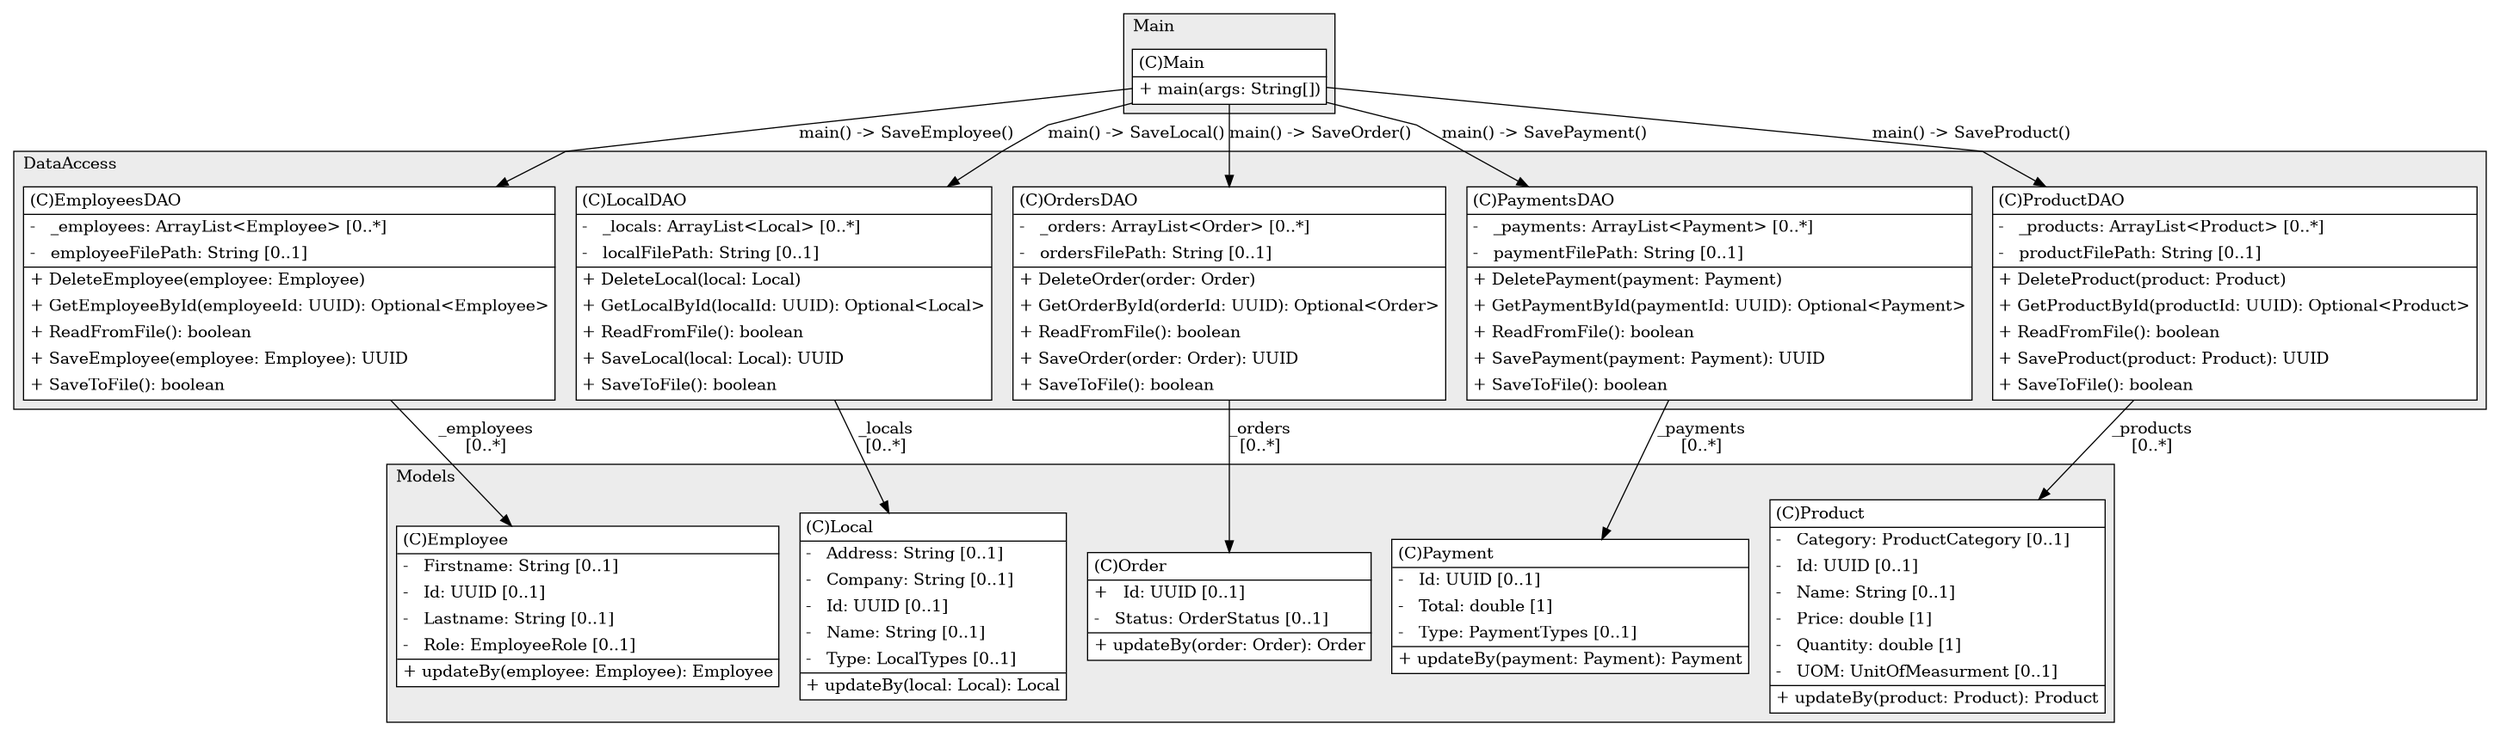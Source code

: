 @startuml

/' diagram meta data start
config=StructureConfiguration;
{
  "projectClassification": {
    "searchMode": "OpenProject", // OpenProject, AllProjects
    "includedProjects": "",
    "pathEndKeywords": "*.impl",
    "isClientPath": "",
    "isClientName": "",
    "isTestPath": "",
    "isTestName": "",
    "isMappingPath": "",
    "isMappingName": "",
    "isDataAccessPath": "",
    "isDataAccessName": "",
    "isDataStructurePath": "",
    "isDataStructureName": "",
    "isInterfaceStructuresPath": "",
    "isInterfaceStructuresName": "",
    "isEntryPointPath": "",
    "isEntryPointName": "",
    "treatFinalFieldsAsMandatory": false
  },
  "graphRestriction": {
    "classPackageExcludeFilter": "",
    "classPackageIncludeFilter": "",
    "classNameExcludeFilter": "",
    "classNameIncludeFilter": "",
    "methodNameExcludeFilter": "",
    "methodNameIncludeFilter": "",
    "removeByInheritance": "", // inheritance/annotation based filtering is done in a second step
    "removeByAnnotation": "",
    "removeByClassPackage": "", // cleanup the graph after inheritance/annotation based filtering is done
    "removeByClassName": "",
    "cutMappings": false,
    "cutEnum": true,
    "cutTests": true,
    "cutClient": true,
    "cutDataAccess": false,
    "cutInterfaceStructures": false,
    "cutDataStructures": false,
    "cutGetterAndSetter": true,
    "cutConstructors": true
  },
  "graphTraversal": {
    "forwardDepth": 6,
    "backwardDepth": 6,
    "classPackageExcludeFilter": "",
    "classPackageIncludeFilter": "",
    "classNameExcludeFilter": "",
    "classNameIncludeFilter": "",
    "methodNameExcludeFilter": "",
    "methodNameIncludeFilter": "",
    "hideMappings": false,
    "hideDataStructures": false,
    "hidePrivateMethods": true,
    "hideInterfaceCalls": true, // indirection: implementation -> interface (is hidden) -> implementation
    "onlyShowApplicationEntryPoints": false, // root node is included
    "useMethodCallsForStructureDiagram": "ForwardOnly" // ForwardOnly, BothDirections, No
  },
  "details": {
    "aggregation": "GroupByClass", // ByClass, GroupByClass, None
    "showClassGenericTypes": true,
    "showMethods": true,
    "showMethodParameterNames": true,
    "showMethodParameterTypes": true,
    "showMethodReturnType": true,
    "showPackageLevels": 2,
    "showDetailedClassStructure": true
  },
  "rootClass": "Main",
  "extensionCallbackMethod": "" // qualified.class.name#methodName - signature: public static String method(String)
}
diagram meta data end '/



digraph g {
    rankdir="TB"
    splines=polyline
    

'nodes 
subgraph cluster_1555986994 { 
   	label=DataAccess
	labeljust=l
	fillcolor="#ececec"
	style=filled
   
   EmployeesDAO1555986994[
	label=<<TABLE BORDER="1" CELLBORDER="0" CELLPADDING="4" CELLSPACING="0">
<TR><TD ALIGN="LEFT" >(C)EmployeesDAO</TD></TR>
<HR/>
<TR><TD ALIGN="LEFT" >-   _employees: ArrayList&lt;Employee&gt; [0..*]</TD></TR>
<TR><TD ALIGN="LEFT" >-   employeeFilePath: String [0..1]</TD></TR>
<HR/>
<TR><TD ALIGN="LEFT" >+ DeleteEmployee(employee: Employee)</TD></TR>
<TR><TD ALIGN="LEFT" >+ GetEmployeeById(employeeId: UUID): Optional&lt;Employee&gt;</TD></TR>
<TR><TD ALIGN="LEFT" >+ ReadFromFile(): boolean</TD></TR>
<TR><TD ALIGN="LEFT" >+ SaveEmployee(employee: Employee): UUID</TD></TR>
<TR><TD ALIGN="LEFT" >+ SaveToFile(): boolean</TD></TR>
</TABLE>>
	style=filled
	margin=0
	shape=plaintext
	fillcolor="#FFFFFF"
];

LocalDAO1555986994[
	label=<<TABLE BORDER="1" CELLBORDER="0" CELLPADDING="4" CELLSPACING="0">
<TR><TD ALIGN="LEFT" >(C)LocalDAO</TD></TR>
<HR/>
<TR><TD ALIGN="LEFT" >-   _locals: ArrayList&lt;Local&gt; [0..*]</TD></TR>
<TR><TD ALIGN="LEFT" >-   localFilePath: String [0..1]</TD></TR>
<HR/>
<TR><TD ALIGN="LEFT" >+ DeleteLocal(local: Local)</TD></TR>
<TR><TD ALIGN="LEFT" >+ GetLocalById(localId: UUID): Optional&lt;Local&gt;</TD></TR>
<TR><TD ALIGN="LEFT" >+ ReadFromFile(): boolean</TD></TR>
<TR><TD ALIGN="LEFT" >+ SaveLocal(local: Local): UUID</TD></TR>
<TR><TD ALIGN="LEFT" >+ SaveToFile(): boolean</TD></TR>
</TABLE>>
	style=filled
	margin=0
	shape=plaintext
	fillcolor="#FFFFFF"
];

OrdersDAO1555986994[
	label=<<TABLE BORDER="1" CELLBORDER="0" CELLPADDING="4" CELLSPACING="0">
<TR><TD ALIGN="LEFT" >(C)OrdersDAO</TD></TR>
<HR/>
<TR><TD ALIGN="LEFT" >-   _orders: ArrayList&lt;Order&gt; [0..*]</TD></TR>
<TR><TD ALIGN="LEFT" >-   ordersFilePath: String [0..1]</TD></TR>
<HR/>
<TR><TD ALIGN="LEFT" >+ DeleteOrder(order: Order)</TD></TR>
<TR><TD ALIGN="LEFT" >+ GetOrderById(orderId: UUID): Optional&lt;Order&gt;</TD></TR>
<TR><TD ALIGN="LEFT" >+ ReadFromFile(): boolean</TD></TR>
<TR><TD ALIGN="LEFT" >+ SaveOrder(order: Order): UUID</TD></TR>
<TR><TD ALIGN="LEFT" >+ SaveToFile(): boolean</TD></TR>
</TABLE>>
	style=filled
	margin=0
	shape=plaintext
	fillcolor="#FFFFFF"
];

PaymentsDAO1555986994[
	label=<<TABLE BORDER="1" CELLBORDER="0" CELLPADDING="4" CELLSPACING="0">
<TR><TD ALIGN="LEFT" >(C)PaymentsDAO</TD></TR>
<HR/>
<TR><TD ALIGN="LEFT" >-   _payments: ArrayList&lt;Payment&gt; [0..*]</TD></TR>
<TR><TD ALIGN="LEFT" >-   paymentFilePath: String [0..1]</TD></TR>
<HR/>
<TR><TD ALIGN="LEFT" >+ DeletePayment(payment: Payment)</TD></TR>
<TR><TD ALIGN="LEFT" >+ GetPaymentById(paymentId: UUID): Optional&lt;Payment&gt;</TD></TR>
<TR><TD ALIGN="LEFT" >+ ReadFromFile(): boolean</TD></TR>
<TR><TD ALIGN="LEFT" >+ SavePayment(payment: Payment): UUID</TD></TR>
<TR><TD ALIGN="LEFT" >+ SaveToFile(): boolean</TD></TR>
</TABLE>>
	style=filled
	margin=0
	shape=plaintext
	fillcolor="#FFFFFF"
];

ProductDAO1555986994[
	label=<<TABLE BORDER="1" CELLBORDER="0" CELLPADDING="4" CELLSPACING="0">
<TR><TD ALIGN="LEFT" >(C)ProductDAO</TD></TR>
<HR/>
<TR><TD ALIGN="LEFT" >-   _products: ArrayList&lt;Product&gt; [0..*]</TD></TR>
<TR><TD ALIGN="LEFT" >-   productFilePath: String [0..1]</TD></TR>
<HR/>
<TR><TD ALIGN="LEFT" >+ DeleteProduct(product: Product)</TD></TR>
<TR><TD ALIGN="LEFT" >+ GetProductById(productId: UUID): Optional&lt;Product&gt;</TD></TR>
<TR><TD ALIGN="LEFT" >+ ReadFromFile(): boolean</TD></TR>
<TR><TD ALIGN="LEFT" >+ SaveProduct(product: Product): UUID</TD></TR>
<TR><TD ALIGN="LEFT" >+ SaveToFile(): boolean</TD></TR>
</TABLE>>
	style=filled
	margin=0
	shape=plaintext
	fillcolor="#FFFFFF"
];
} 

subgraph cluster_1984932214 { 
   	label=Models
	labeljust=l
	fillcolor="#ececec"
	style=filled
   
   Employee1984932214[
	label=<<TABLE BORDER="1" CELLBORDER="0" CELLPADDING="4" CELLSPACING="0">
<TR><TD ALIGN="LEFT" >(C)Employee</TD></TR>
<HR/>
<TR><TD ALIGN="LEFT" >-   Firstname: String [0..1]</TD></TR>
<TR><TD ALIGN="LEFT" >-   Id: UUID [0..1]</TD></TR>
<TR><TD ALIGN="LEFT" >-   Lastname: String [0..1]</TD></TR>
<TR><TD ALIGN="LEFT" >-   Role: EmployeeRole [0..1]</TD></TR>
<HR/>
<TR><TD ALIGN="LEFT" >+ updateBy(employee: Employee): Employee</TD></TR>
</TABLE>>
	style=filled
	margin=0
	shape=plaintext
	fillcolor="#FFFFFF"
];

Local1984932214[
	label=<<TABLE BORDER="1" CELLBORDER="0" CELLPADDING="4" CELLSPACING="0">
<TR><TD ALIGN="LEFT" >(C)Local</TD></TR>
<HR/>
<TR><TD ALIGN="LEFT" >-   Address: String [0..1]</TD></TR>
<TR><TD ALIGN="LEFT" >-   Company: String [0..1]</TD></TR>
<TR><TD ALIGN="LEFT" >-   Id: UUID [0..1]</TD></TR>
<TR><TD ALIGN="LEFT" >-   Name: String [0..1]</TD></TR>
<TR><TD ALIGN="LEFT" >-   Type: LocalTypes [0..1]</TD></TR>
<HR/>
<TR><TD ALIGN="LEFT" >+ updateBy(local: Local): Local</TD></TR>
</TABLE>>
	style=filled
	margin=0
	shape=plaintext
	fillcolor="#FFFFFF"
];

Order1984932214[
	label=<<TABLE BORDER="1" CELLBORDER="0" CELLPADDING="4" CELLSPACING="0">
<TR><TD ALIGN="LEFT" >(C)Order</TD></TR>
<HR/>
<TR><TD ALIGN="LEFT" >+   Id: UUID [0..1]</TD></TR>
<TR><TD ALIGN="LEFT" >-   Status: OrderStatus [0..1]</TD></TR>
<HR/>
<TR><TD ALIGN="LEFT" >+ updateBy(order: Order): Order</TD></TR>
</TABLE>>
	style=filled
	margin=0
	shape=plaintext
	fillcolor="#FFFFFF"
];

Payment1984932214[
	label=<<TABLE BORDER="1" CELLBORDER="0" CELLPADDING="4" CELLSPACING="0">
<TR><TD ALIGN="LEFT" >(C)Payment</TD></TR>
<HR/>
<TR><TD ALIGN="LEFT" >-   Id: UUID [0..1]</TD></TR>
<TR><TD ALIGN="LEFT" >-   Total: double [1]</TD></TR>
<TR><TD ALIGN="LEFT" >-   Type: PaymentTypes [0..1]</TD></TR>
<HR/>
<TR><TD ALIGN="LEFT" >+ updateBy(payment: Payment): Payment</TD></TR>
</TABLE>>
	style=filled
	margin=0
	shape=plaintext
	fillcolor="#FFFFFF"
];

Product1984932214[
	label=<<TABLE BORDER="1" CELLBORDER="0" CELLPADDING="4" CELLSPACING="0">
<TR><TD ALIGN="LEFT" >(C)Product</TD></TR>
<HR/>
<TR><TD ALIGN="LEFT" >-   Category: ProductCategory [0..1]</TD></TR>
<TR><TD ALIGN="LEFT" >-   Id: UUID [0..1]</TD></TR>
<TR><TD ALIGN="LEFT" >-   Name: String [0..1]</TD></TR>
<TR><TD ALIGN="LEFT" >-   Price: double [1]</TD></TR>
<TR><TD ALIGN="LEFT" >-   Quantity: double [1]</TD></TR>
<TR><TD ALIGN="LEFT" >-   UOM: UnitOfMeasurment [0..1]</TD></TR>
<HR/>
<TR><TD ALIGN="LEFT" >+ updateBy(product: Product): Product</TD></TR>
</TABLE>>
	style=filled
	margin=0
	shape=plaintext
	fillcolor="#FFFFFF"
];
} 

subgraph cluster_2390489 { 
   	label=Main
	labeljust=l
	fillcolor="#ececec"
	style=filled
   
   Main2390489[
	label=<<TABLE BORDER="1" CELLBORDER="0" CELLPADDING="4" CELLSPACING="0">
<TR><TD ALIGN="LEFT" >(C)Main</TD></TR>
<HR/>
<TR><TD ALIGN="LEFT" >+ main(args: String[])</TD></TR>
</TABLE>>
	style=filled
	margin=0
	shape=plaintext
	fillcolor="#FFFFFF"
];
} 

'edges    
EmployeesDAO1555986994 -> Employee1984932214[label="_employees
[0..*]"];
LocalDAO1555986994 -> Local1984932214[label="_locals
[0..*]"];
Main2390489 -> EmployeesDAO1555986994[label="main() -> SaveEmployee()"];
Main2390489 -> LocalDAO1555986994[label="main() -> SaveLocal()"];
Main2390489 -> OrdersDAO1555986994[label="main() -> SaveOrder()"];
Main2390489 -> PaymentsDAO1555986994[label="main() -> SavePayment()"];
Main2390489 -> ProductDAO1555986994[label="main() -> SaveProduct()"];
OrdersDAO1555986994 -> Order1984932214[label="_orders
[0..*]"];
PaymentsDAO1555986994 -> Payment1984932214[label="_payments
[0..*]"];
ProductDAO1555986994 -> Product1984932214[label="_products
[0..*]"];
    
}
@enduml